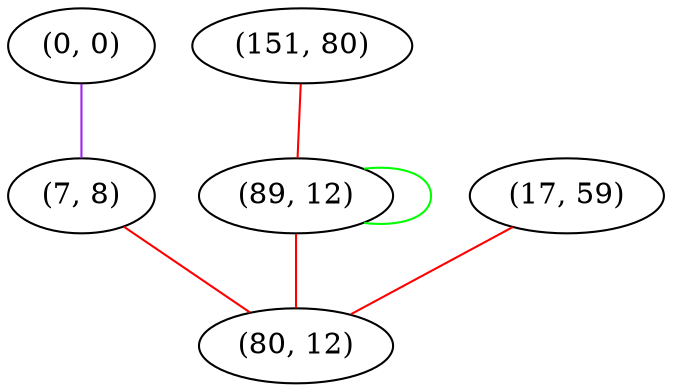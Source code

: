graph "" {
"(0, 0)";
"(151, 80)";
"(89, 12)";
"(17, 59)";
"(7, 8)";
"(80, 12)";
"(0, 0)" -- "(7, 8)"  [color=purple, key=0, weight=4];
"(151, 80)" -- "(89, 12)"  [color=red, key=0, weight=1];
"(89, 12)" -- "(89, 12)"  [color=green, key=0, weight=2];
"(89, 12)" -- "(80, 12)"  [color=red, key=0, weight=1];
"(17, 59)" -- "(80, 12)"  [color=red, key=0, weight=1];
"(7, 8)" -- "(80, 12)"  [color=red, key=0, weight=1];
}
